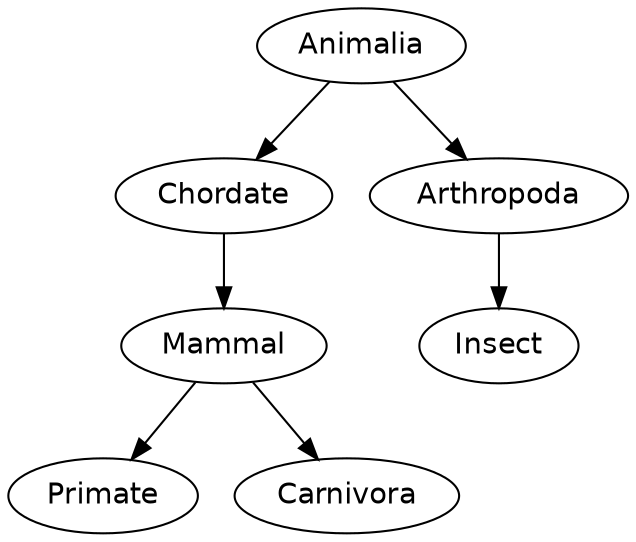 digraph AnimalTree {
  graph [fontname = "helvetica"];
  node [fontname = "helvetica"];
  edge [fontname = "helvetica"];

  Animalia -> Chordate;
  Chordate -> Mammal;
  Mammal -> Primate;
  Mammal -> Carnivora;
  Animalia -> Arthropoda;
  Arthropoda -> Insect;
}